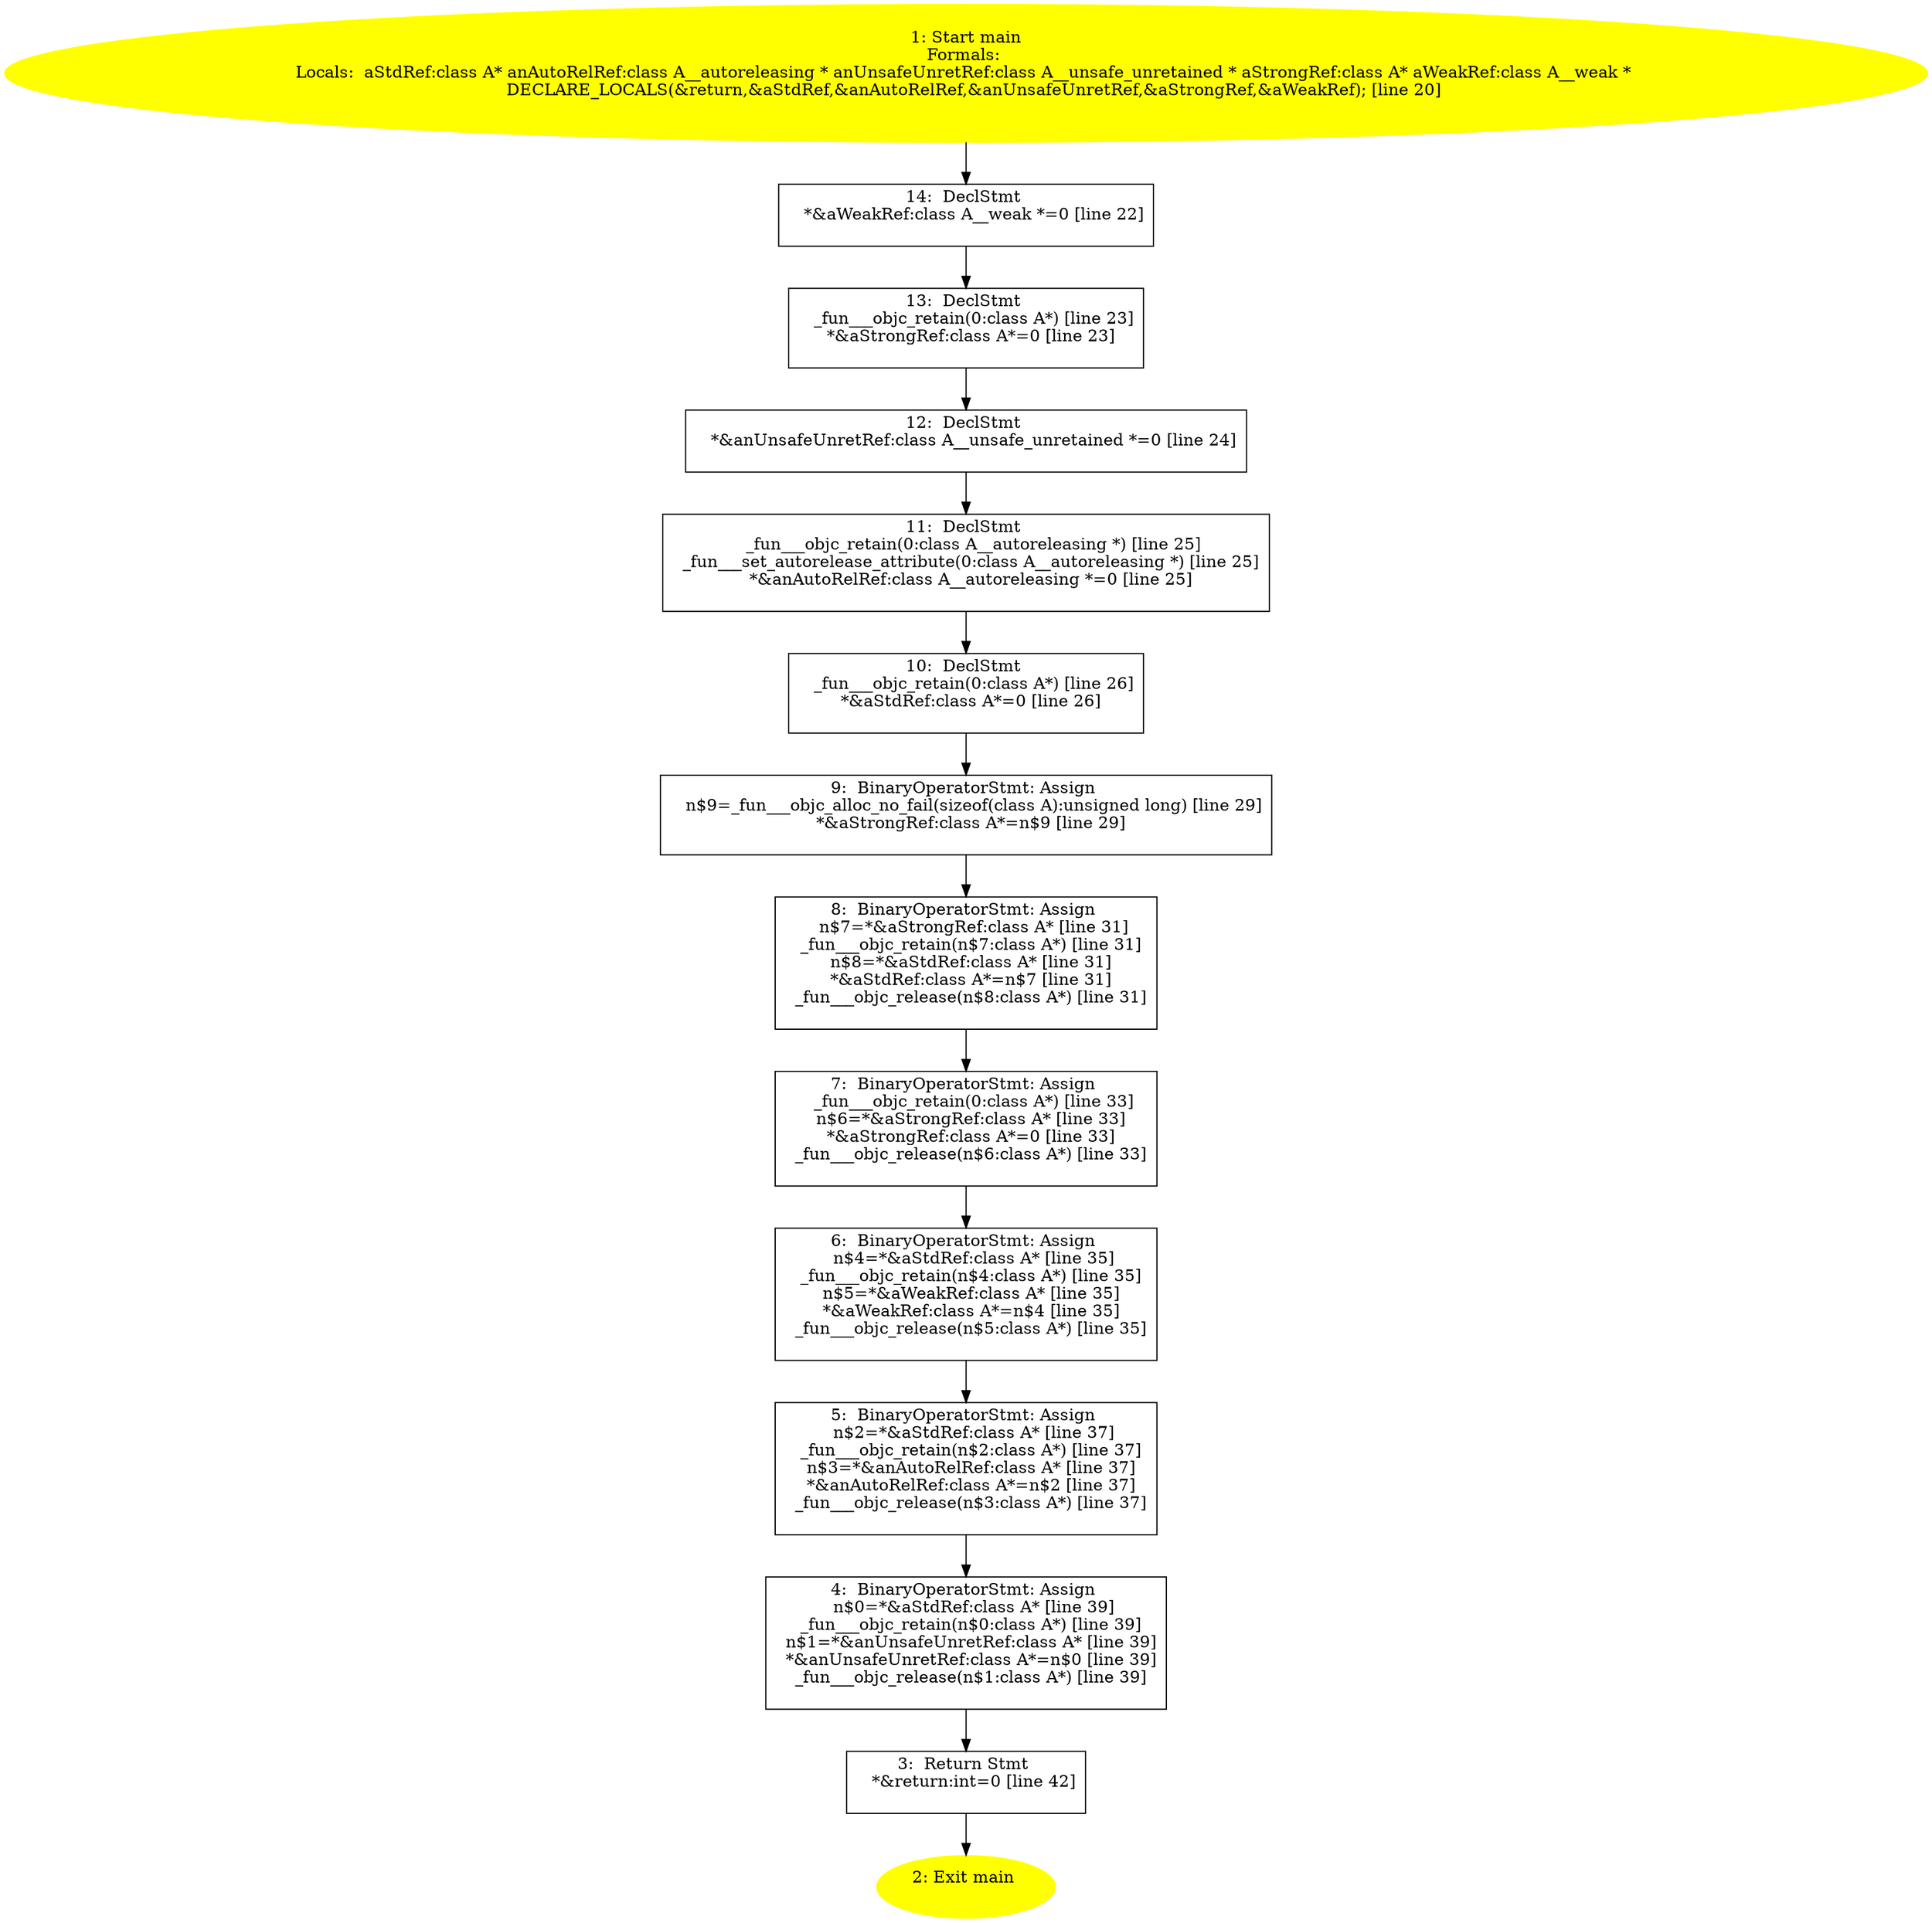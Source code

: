 /* @generated */
digraph iCFG {
"main.fad58de7366495db4650cfefac2fcd61_1" [label="1: Start main\nFormals: \nLocals:  aStdRef:class A* anAutoRelRef:class A__autoreleasing * anUnsafeUnretRef:class A__unsafe_unretained * aStrongRef:class A* aWeakRef:class A__weak * \n   DECLARE_LOCALS(&return,&aStdRef,&anAutoRelRef,&anUnsafeUnretRef,&aStrongRef,&aWeakRef); [line 20]\n " color=yellow style=filled]
	

	 "main.fad58de7366495db4650cfefac2fcd61_1" -> "main.fad58de7366495db4650cfefac2fcd61_14" ;
"main.fad58de7366495db4650cfefac2fcd61_2" [label="2: Exit main \n  " color=yellow style=filled]
	

"main.fad58de7366495db4650cfefac2fcd61_3" [label="3:  Return Stmt \n   *&return:int=0 [line 42]\n " shape="box"]
	

	 "main.fad58de7366495db4650cfefac2fcd61_3" -> "main.fad58de7366495db4650cfefac2fcd61_2" ;
"main.fad58de7366495db4650cfefac2fcd61_4" [label="4:  BinaryOperatorStmt: Assign \n   n$0=*&aStdRef:class A* [line 39]\n  _fun___objc_retain(n$0:class A*) [line 39]\n  n$1=*&anUnsafeUnretRef:class A* [line 39]\n  *&anUnsafeUnretRef:class A*=n$0 [line 39]\n  _fun___objc_release(n$1:class A*) [line 39]\n " shape="box"]
	

	 "main.fad58de7366495db4650cfefac2fcd61_4" -> "main.fad58de7366495db4650cfefac2fcd61_3" ;
"main.fad58de7366495db4650cfefac2fcd61_5" [label="5:  BinaryOperatorStmt: Assign \n   n$2=*&aStdRef:class A* [line 37]\n  _fun___objc_retain(n$2:class A*) [line 37]\n  n$3=*&anAutoRelRef:class A* [line 37]\n  *&anAutoRelRef:class A*=n$2 [line 37]\n  _fun___objc_release(n$3:class A*) [line 37]\n " shape="box"]
	

	 "main.fad58de7366495db4650cfefac2fcd61_5" -> "main.fad58de7366495db4650cfefac2fcd61_4" ;
"main.fad58de7366495db4650cfefac2fcd61_6" [label="6:  BinaryOperatorStmt: Assign \n   n$4=*&aStdRef:class A* [line 35]\n  _fun___objc_retain(n$4:class A*) [line 35]\n  n$5=*&aWeakRef:class A* [line 35]\n  *&aWeakRef:class A*=n$4 [line 35]\n  _fun___objc_release(n$5:class A*) [line 35]\n " shape="box"]
	

	 "main.fad58de7366495db4650cfefac2fcd61_6" -> "main.fad58de7366495db4650cfefac2fcd61_5" ;
"main.fad58de7366495db4650cfefac2fcd61_7" [label="7:  BinaryOperatorStmt: Assign \n   _fun___objc_retain(0:class A*) [line 33]\n  n$6=*&aStrongRef:class A* [line 33]\n  *&aStrongRef:class A*=0 [line 33]\n  _fun___objc_release(n$6:class A*) [line 33]\n " shape="box"]
	

	 "main.fad58de7366495db4650cfefac2fcd61_7" -> "main.fad58de7366495db4650cfefac2fcd61_6" ;
"main.fad58de7366495db4650cfefac2fcd61_8" [label="8:  BinaryOperatorStmt: Assign \n   n$7=*&aStrongRef:class A* [line 31]\n  _fun___objc_retain(n$7:class A*) [line 31]\n  n$8=*&aStdRef:class A* [line 31]\n  *&aStdRef:class A*=n$7 [line 31]\n  _fun___objc_release(n$8:class A*) [line 31]\n " shape="box"]
	

	 "main.fad58de7366495db4650cfefac2fcd61_8" -> "main.fad58de7366495db4650cfefac2fcd61_7" ;
"main.fad58de7366495db4650cfefac2fcd61_9" [label="9:  BinaryOperatorStmt: Assign \n   n$9=_fun___objc_alloc_no_fail(sizeof(class A):unsigned long) [line 29]\n  *&aStrongRef:class A*=n$9 [line 29]\n " shape="box"]
	

	 "main.fad58de7366495db4650cfefac2fcd61_9" -> "main.fad58de7366495db4650cfefac2fcd61_8" ;
"main.fad58de7366495db4650cfefac2fcd61_10" [label="10:  DeclStmt \n   _fun___objc_retain(0:class A*) [line 26]\n  *&aStdRef:class A*=0 [line 26]\n " shape="box"]
	

	 "main.fad58de7366495db4650cfefac2fcd61_10" -> "main.fad58de7366495db4650cfefac2fcd61_9" ;
"main.fad58de7366495db4650cfefac2fcd61_11" [label="11:  DeclStmt \n   _fun___objc_retain(0:class A__autoreleasing *) [line 25]\n  _fun___set_autorelease_attribute(0:class A__autoreleasing *) [line 25]\n  *&anAutoRelRef:class A__autoreleasing *=0 [line 25]\n " shape="box"]
	

	 "main.fad58de7366495db4650cfefac2fcd61_11" -> "main.fad58de7366495db4650cfefac2fcd61_10" ;
"main.fad58de7366495db4650cfefac2fcd61_12" [label="12:  DeclStmt \n   *&anUnsafeUnretRef:class A__unsafe_unretained *=0 [line 24]\n " shape="box"]
	

	 "main.fad58de7366495db4650cfefac2fcd61_12" -> "main.fad58de7366495db4650cfefac2fcd61_11" ;
"main.fad58de7366495db4650cfefac2fcd61_13" [label="13:  DeclStmt \n   _fun___objc_retain(0:class A*) [line 23]\n  *&aStrongRef:class A*=0 [line 23]\n " shape="box"]
	

	 "main.fad58de7366495db4650cfefac2fcd61_13" -> "main.fad58de7366495db4650cfefac2fcd61_12" ;
"main.fad58de7366495db4650cfefac2fcd61_14" [label="14:  DeclStmt \n   *&aWeakRef:class A__weak *=0 [line 22]\n " shape="box"]
	

	 "main.fad58de7366495db4650cfefac2fcd61_14" -> "main.fad58de7366495db4650cfefac2fcd61_13" ;
}
